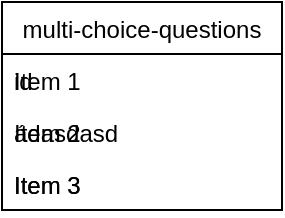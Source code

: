 <mxfile version="14.8.1" type="github">
  <diagram id="vv7Moze2IZYKsbR9bvI-" name="Page-1">
    <mxGraphModel dx="1038" dy="579" grid="1" gridSize="10" guides="1" tooltips="1" connect="1" arrows="1" fold="1" page="1" pageScale="1" pageWidth="850" pageHeight="1100" math="0" shadow="0">
      <root>
        <mxCell id="0" />
        <mxCell id="1" parent="0" />
        <mxCell id="pdlCHnMQlxltyQ4QlqzW-2" value="List" style="swimlane;fontStyle=0;childLayout=stackLayout;horizontal=1;startSize=26;horizontalStack=0;resizeParent=1;resizeParentMax=0;resizeLast=0;collapsible=1;marginBottom=0;" vertex="1" parent="1">
          <mxGeometry x="350" y="250" width="140" height="104" as="geometry" />
        </mxCell>
        <mxCell id="pdlCHnMQlxltyQ4QlqzW-3" value="Item 1" style="text;strokeColor=none;fillColor=none;align=left;verticalAlign=top;spacingLeft=4;spacingRight=4;overflow=hidden;rotatable=0;points=[[0,0.5],[1,0.5]];portConstraint=eastwest;" vertex="1" parent="pdlCHnMQlxltyQ4QlqzW-2">
          <mxGeometry y="26" width="140" height="26" as="geometry" />
        </mxCell>
        <mxCell id="pdlCHnMQlxltyQ4QlqzW-4" value="Item 2" style="text;strokeColor=none;fillColor=none;align=left;verticalAlign=top;spacingLeft=4;spacingRight=4;overflow=hidden;rotatable=0;points=[[0,0.5],[1,0.5]];portConstraint=eastwest;" vertex="1" parent="pdlCHnMQlxltyQ4QlqzW-2">
          <mxGeometry y="52" width="140" height="26" as="geometry" />
        </mxCell>
        <mxCell id="pdlCHnMQlxltyQ4QlqzW-5" value="Item 3" style="text;strokeColor=none;fillColor=none;align=left;verticalAlign=top;spacingLeft=4;spacingRight=4;overflow=hidden;rotatable=0;points=[[0,0.5],[1,0.5]];portConstraint=eastwest;" vertex="1" parent="pdlCHnMQlxltyQ4QlqzW-2">
          <mxGeometry y="78" width="140" height="26" as="geometry" />
        </mxCell>
        <mxCell id="pdlCHnMQlxltyQ4QlqzW-6" value="multi-choice-questions" style="swimlane;fontStyle=0;childLayout=stackLayout;horizontal=1;startSize=26;horizontalStack=0;resizeParent=1;resizeParentMax=0;resizeLast=0;collapsible=1;marginBottom=0;" vertex="1" parent="1">
          <mxGeometry x="350" y="250" width="140" height="104" as="geometry" />
        </mxCell>
        <mxCell id="pdlCHnMQlxltyQ4QlqzW-7" value="id" style="text;strokeColor=none;fillColor=none;align=left;verticalAlign=top;spacingLeft=4;spacingRight=4;overflow=hidden;rotatable=0;points=[[0,0.5],[1,0.5]];portConstraint=eastwest;" vertex="1" parent="pdlCHnMQlxltyQ4QlqzW-6">
          <mxGeometry y="26" width="140" height="26" as="geometry" />
        </mxCell>
        <mxCell id="pdlCHnMQlxltyQ4QlqzW-8" value="ádasdasd" style="text;strokeColor=none;fillColor=none;align=left;verticalAlign=top;spacingLeft=4;spacingRight=4;overflow=hidden;rotatable=0;points=[[0,0.5],[1,0.5]];portConstraint=eastwest;" vertex="1" parent="pdlCHnMQlxltyQ4QlqzW-6">
          <mxGeometry y="52" width="140" height="26" as="geometry" />
        </mxCell>
        <mxCell id="pdlCHnMQlxltyQ4QlqzW-9" value="Item 3" style="text;strokeColor=none;fillColor=none;align=left;verticalAlign=top;spacingLeft=4;spacingRight=4;overflow=hidden;rotatable=0;points=[[0,0.5],[1,0.5]];portConstraint=eastwest;" vertex="1" parent="pdlCHnMQlxltyQ4QlqzW-6">
          <mxGeometry y="78" width="140" height="26" as="geometry" />
        </mxCell>
      </root>
    </mxGraphModel>
  </diagram>
</mxfile>
